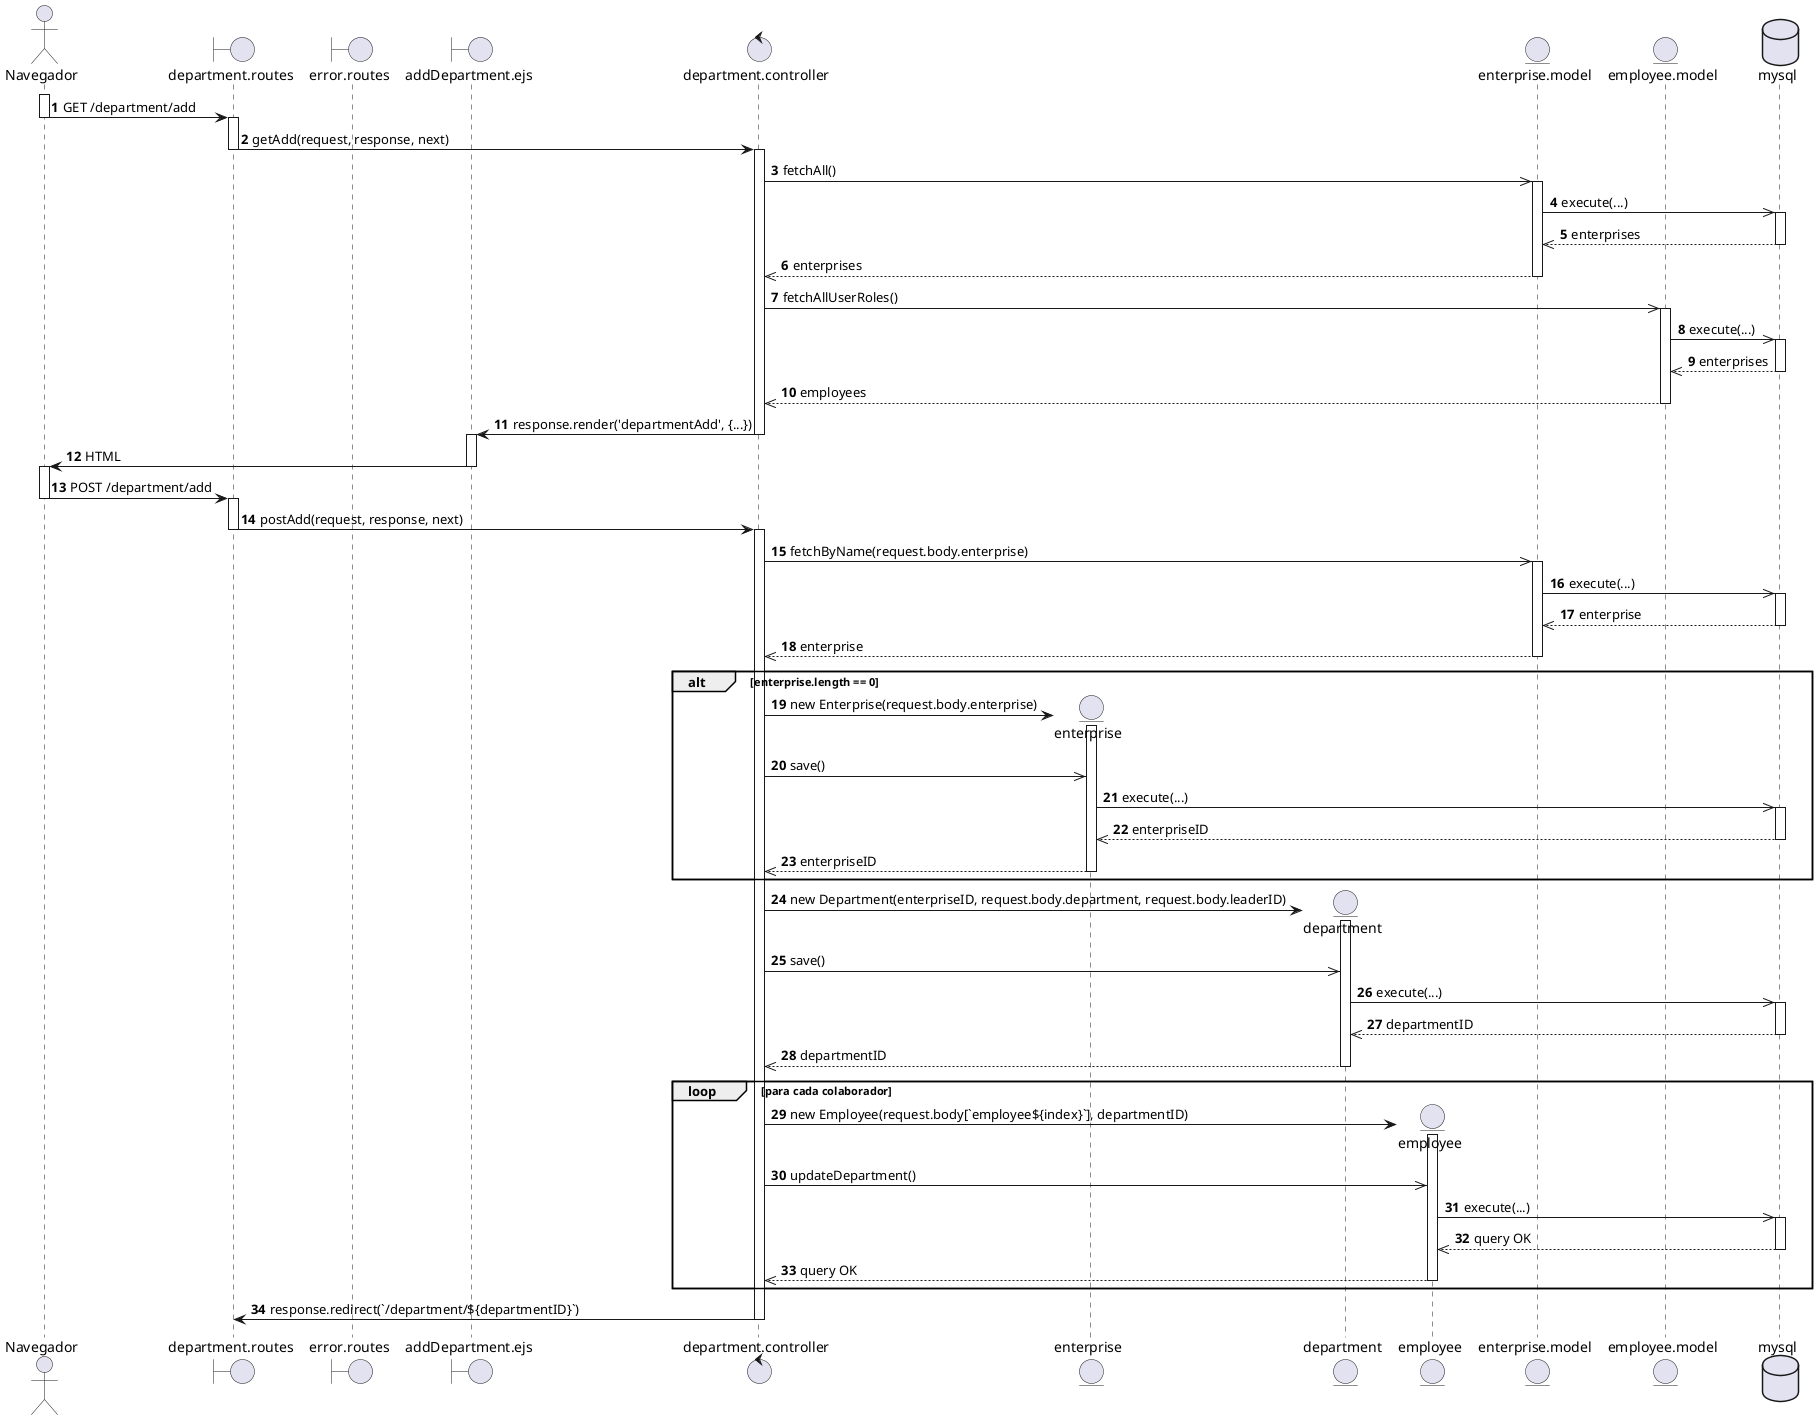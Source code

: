 @startuml
actor Navegador
boundary "department.routes" as Routes
boundary "error.routes" as Error
boundary "addDepartment.ejs" as Ejs
control "department.controller" as Controller
entity "enterprise" as Enterprise
entity "department" as Department
entity "employee" as Employee
entity "enterprise.model" as EnterpriseModel
entity "employee.model" as EmployeeModel
database "mysql" as MySQL

autonumber

activate Navegador
Navegador -> Routes : GET /department/add
deactivate Navegador

activate Routes
Routes -> Controller : getAdd(request, response, next)
deactivate Routes

activate Controller

Controller ->> EnterpriseModel : fetchAll()
activate EnterpriseModel
EnterpriseModel ->> MySQL : execute(...)
activate MySQL
MySQL -->> EnterpriseModel : enterprises
deactivate MySQL
EnterpriseModel -->> Controller : enterprises
deactivate EnterpriseModel

Controller ->> EmployeeModel : fetchAllUserRoles()
activate EmployeeModel
EmployeeModel ->> MySQL : execute(...)
activate MySQL
MySQL -->> EmployeeModel : enterprises
deactivate MySQL
EmployeeModel -->> Controller : employees
deactivate EmployeeModel

Controller -> Ejs : response.render('departmentAdd', {...})
deactivate Controller

activate Ejs
Ejs -> Navegador : HTML
deactivate Ejs

activate Navegador
Navegador -> Routes : POST /department/add
deactivate Navegador

activate Routes
Routes -> Controller : postAdd(request, response, next)
deactivate Routes

activate Controller

Controller ->> EnterpriseModel : fetchByName(request.body.enterprise)
activate EnterpriseModel
EnterpriseModel ->> MySQL : execute(...)
activate MySQL
MySQL -->> EnterpriseModel : enterprise
deactivate MySQL
EnterpriseModel -->> Controller : enterprise
deactivate EnterpriseModel

alt enterprise.length == 0
    create Enterprise
    Controller -> Enterprise : new Enterprise(request.body.enterprise)
    activate Enterprise
    Controller ->> Enterprise : save()
    Enterprise ->> MySQL : execute(...)
    activate MySQL
    MySQL -->> Enterprise : enterpriseID
    deactivate MySQL
    Enterprise -->> Controller : enterpriseID
    deactivate Enterprise
end

create Department
Controller -> Department : new Department(enterpriseID, request.body.department, request.body.leaderID)
activate Department
Controller ->> Department : save()
Department ->> MySQL : execute(...)
activate MySQL
MySQL -->> Department : departmentID
deactivate MySQL
Department -->> Controller : departmentID
deactivate Department

loop para cada colaborador
    create Employee
    Controller -> Employee : new Employee(request.body[`employee${index}`], departmentID)
    activate Employee
    Controller ->> Employee : updateDepartment()
    Employee ->> MySQL : execute(...)
    activate MySQL
    MySQL -->> Employee : query OK
    deactivate MySQL
    Employee -->> Controller : query OK
    deactivate Employee
end

Controller -> Routes : response.redirect(`/department/${departmentID}`)

deactivate Controller